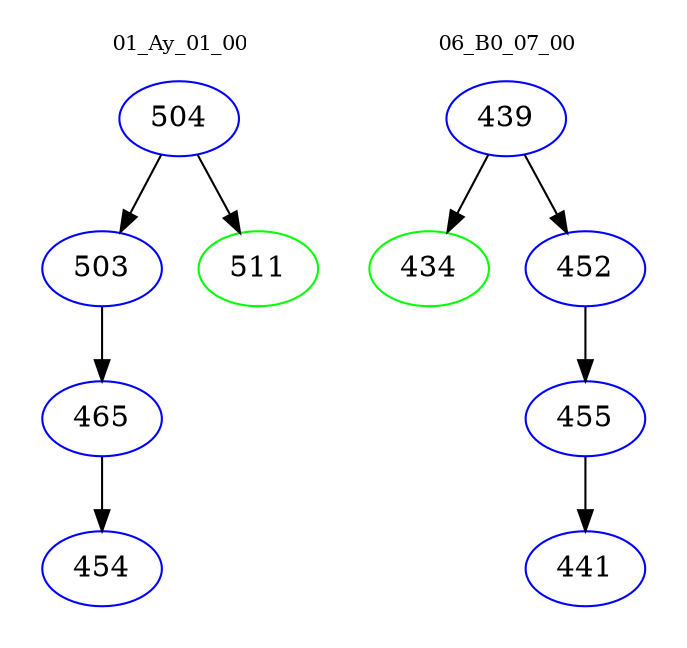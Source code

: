 digraph{
subgraph cluster_0 {
color = white
label = "01_Ay_01_00";
fontsize=10;
T0_504 [label="504", color="blue"]
T0_504 -> T0_503 [color="black"]
T0_503 [label="503", color="blue"]
T0_503 -> T0_465 [color="black"]
T0_465 [label="465", color="blue"]
T0_465 -> T0_454 [color="black"]
T0_454 [label="454", color="blue"]
T0_504 -> T0_511 [color="black"]
T0_511 [label="511", color="green"]
}
subgraph cluster_1 {
color = white
label = "06_B0_07_00";
fontsize=10;
T1_439 [label="439", color="blue"]
T1_439 -> T1_434 [color="black"]
T1_434 [label="434", color="green"]
T1_439 -> T1_452 [color="black"]
T1_452 [label="452", color="blue"]
T1_452 -> T1_455 [color="black"]
T1_455 [label="455", color="blue"]
T1_455 -> T1_441 [color="black"]
T1_441 [label="441", color="blue"]
}
}
